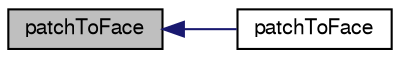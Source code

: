digraph "patchToFace"
{
  bgcolor="transparent";
  edge [fontname="FreeSans",fontsize="10",labelfontname="FreeSans",labelfontsize="10"];
  node [fontname="FreeSans",fontsize="10",shape=record];
  rankdir="LR";
  Node1 [label="patchToFace",height=0.2,width=0.4,color="black", fillcolor="grey75", style="filled", fontcolor="black"];
  Node1 -> Node2 [dir="back",color="midnightblue",fontsize="10",style="solid",fontname="FreeSans"];
  Node2 [label="patchToFace",height=0.2,width=0.4,color="black",URL="$a25366.html#a6b0a2d31e696bf3b07416f22e20b4b90",tooltip="Construct from dictionary. "];
}
